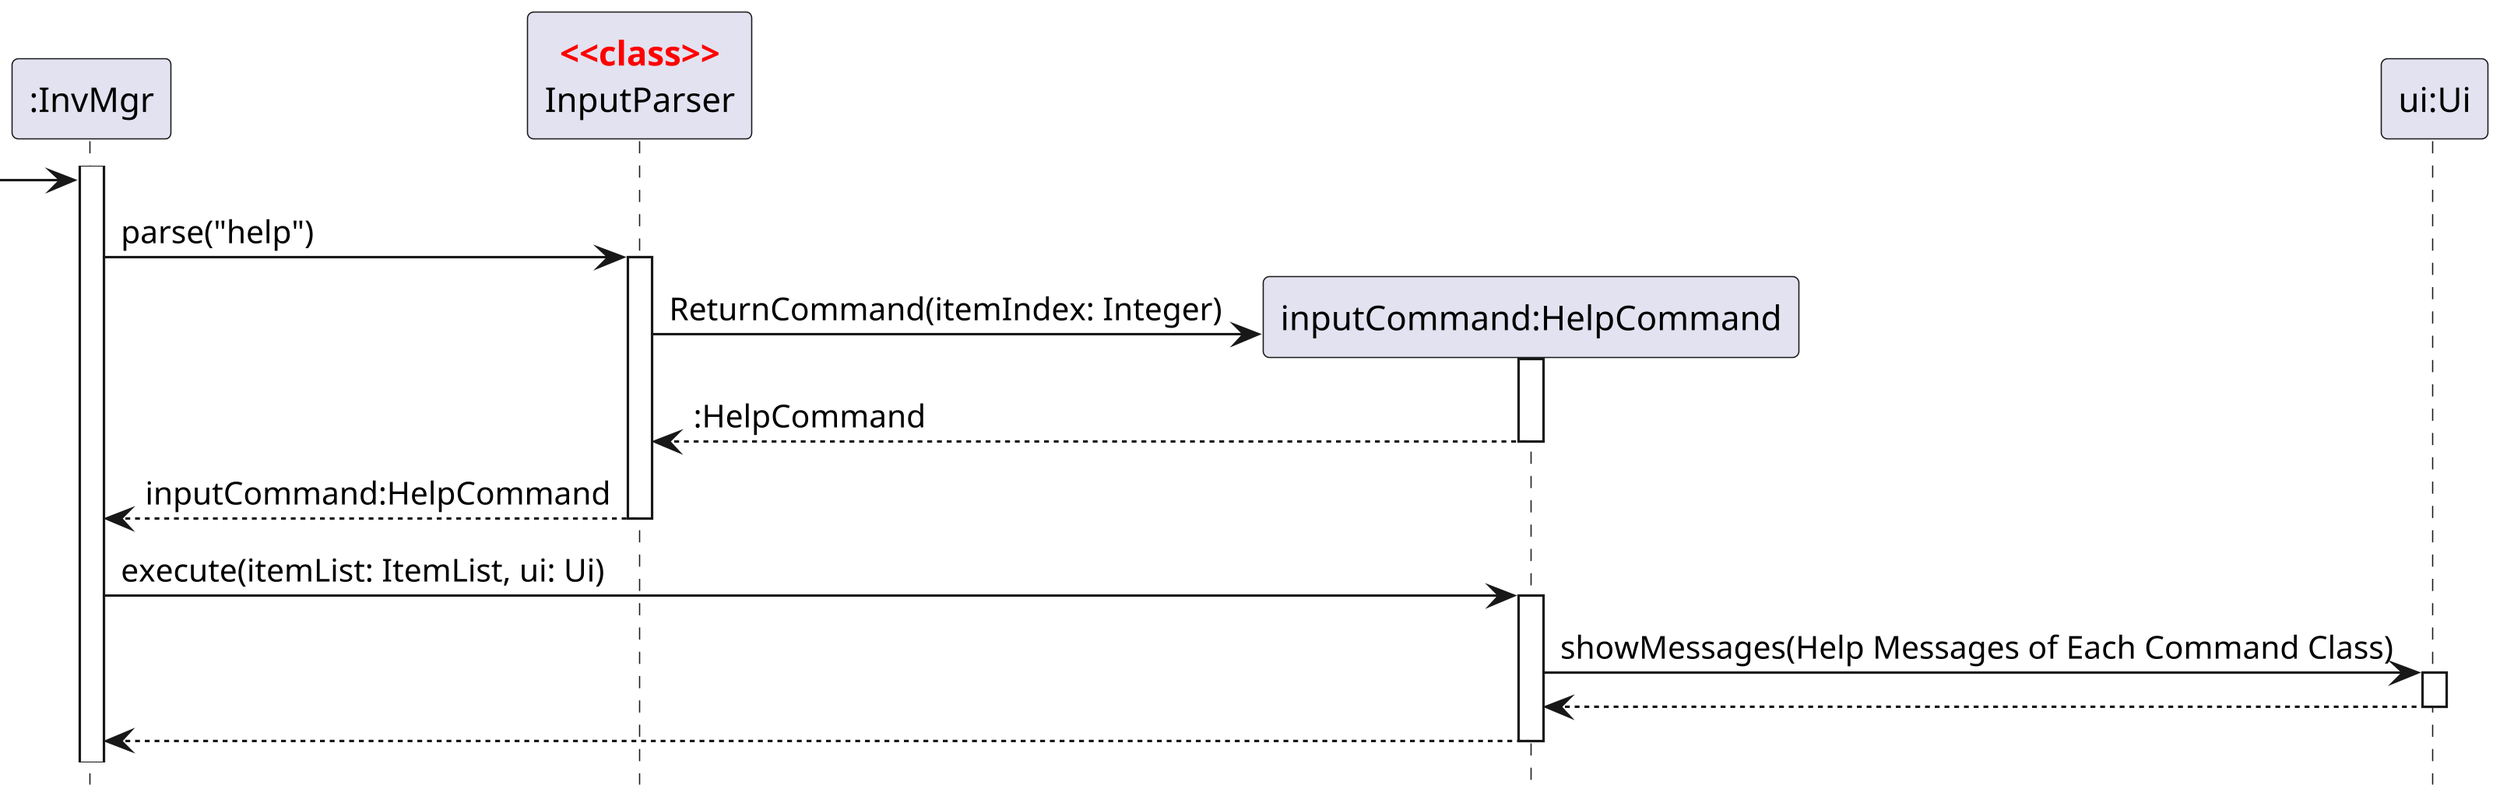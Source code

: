 @startuml
'https://plantuml.com/sequence-diagram
hide footbox

skinparam dpi 300
skinparam guillemet false
skinparam sequenceStereotypeFontColor red
skinparam sequenceStereotypeFontStyle bold

Participant ":InvMgr" as invmgr
Participant "InputParser" as parser <<class>>
Participant "inputCommand:HelpCommand" as cmd
Participant "ui:Ui" as ui

activate invmgr

-> invmgr
invmgr -> parser:parse("help")
activate parser

create cmd
parser -> cmd:ReturnCommand(itemIndex: Integer)
activate cmd
return :HelpCommand

return inputCommand:HelpCommand

invmgr -> cmd:execute(itemList: ItemList, ui: Ui)
activate cmd

cmd -> ui:showMessages(Help Messages of Each Command Class)
activate ui
return

return
@enduml